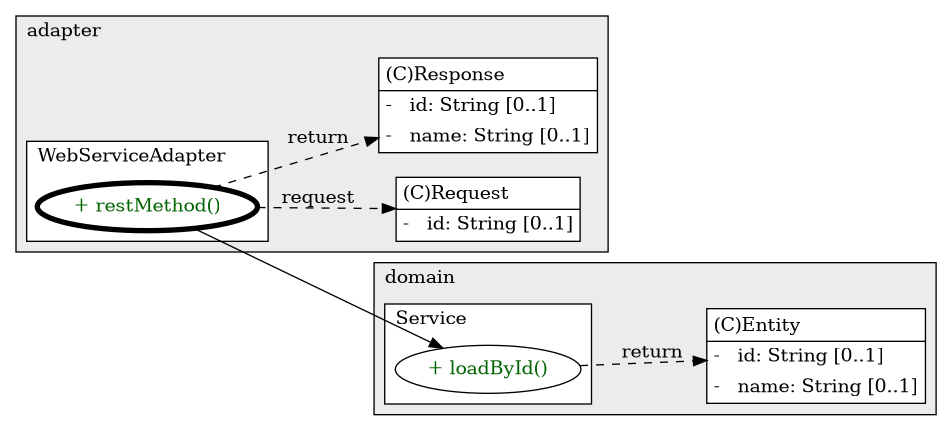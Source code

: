 @startuml

/' diagram meta data start
config=CallConfiguration;
{
  "rootMethod": "examples.dataflow.adapter.WebServiceAdapter#restMethod(Request)",
  "projectClassification": {
    "searchMode": "OpenProject", // OpenProject, AllProjects
    "includedProjects": "examples.dataflow",
    "pathEndKeywords": "*.impl",
    "isClientPath": "",
    "isClientName": "",
    "isTestPath": "",
    "isTestName": "",
    "isMappingPath": "",
    "isMappingName": "",
    "isDataAccessPath": "",
    "isDataAccessName": "",
    "isDataStructurePath": "",
    "isDataStructureName": "",
    "isInterfaceStructuresPath": "",
    "isInterfaceStructuresName": "",
    "isEntryPointPath": "",
    "isEntryPointName": "",
    "treatFinalFieldsAsMandatory": false
  },
  "graphRestriction": {
    "classPackageExcludeFilter": "",
    "classPackageIncludeFilter": "",
    "classNameExcludeFilter": "",
    "classNameIncludeFilter": "",
    "methodNameExcludeFilter": "",
    "methodNameIncludeFilter": "",
    "removeByInheritance": "", // inheritance/annotation based filtering is done in a second step
    "removeByAnnotation": "",
    "removeByClassPackage": "", // cleanup the graph after inheritance/annotation based filtering is done
    "removeByClassName": "",
    "cutMappings": false,
    "cutEnum": true,
    "cutTests": false,
    "cutClient": true,
    "cutDataAccess": true,
    "cutInterfaceStructures": true,
    "cutDataStructures": true,
    "cutGetterAndSetter": true,
    "cutConstructors": true
  },
  "graphTraversal": {
    "forwardDepth": 3,
    "backwardDepth": 3,
    "classPackageExcludeFilter": "",
    "classPackageIncludeFilter": "",
    "classNameExcludeFilter": "",
    "classNameIncludeFilter": "",
    "methodNameExcludeFilter": "",
    "methodNameIncludeFilter": "",
    "hideMappings": false,
    "hideDataStructures": false,
    "hidePrivateMethods": true,
    "hideInterfaceCalls": true, // indirection: implementation -> interface (is hidden) -> implementation
    "onlyShowApplicationEntryPoints": false, // root node is included
    "useMethodCallsForStructureDiagram": "ForwardOnly" // ForwardOnly, BothDirections, No
  },
  "details": {
    "aggregation": "GroupByClass", // ByClass, GroupByClass, None
    "showMethodParametersTypes": false,
    "showMethodParametersNames": false,
    "showMethodReturnType": false,
    "showPackageLevels": 2,
    "showCallOrder": false,
    "edgeMode": "TypesAndMethods", // TypesOnly, MethodsOnly, TypesAndMethods, MethodsAndDirectTypeUsage
    "showDetailedClassStructure": true
  },
  "rootClass": "examples.dataflow.adapter.WebServiceAdapter",
  "extensionCallbackMethod": null // qualified.class.name#methodName - signature: public static String method(String)
}
diagram meta data end '/



digraph g {
    rankdir="LR"
    splines=polyline
    

'nodes 
subgraph cluster_1150508209 { 
   	label=adapter
	labeljust=l
	fillcolor="#ececec"
	style=filled
   
   Request686937538[
	label=<<TABLE BORDER="1" CELLBORDER="0" CELLPADDING="4" CELLSPACING="0">
<TR><TD ALIGN="LEFT" >(C)Request</TD></TR>
<HR/>
<TR><TD ALIGN="LEFT" >-   id: String [0..1]</TD></TR>
</TABLE>>
	style=filled
	margin=0
	shape=plaintext
	fillcolor="#FFFFFF"
];

Response686937538[
	label=<<TABLE BORDER="1" CELLBORDER="0" CELLPADDING="4" CELLSPACING="0">
<TR><TD ALIGN="LEFT" >(C)Response</TD></TR>
<HR/>
<TR><TD ALIGN="LEFT" >-   id: String [0..1]</TD></TR>
<TR><TD ALIGN="LEFT" >-   name: String [0..1]</TD></TR>
</TABLE>>
	style=filled
	margin=0
	shape=plaintext
	fillcolor="#FFFFFF"
];

subgraph cluster_1502206846 { 
   	label=WebServiceAdapter
	labeljust=l
	fillcolor=white
	style=filled
   
   WebServiceAdapter686937538XXXrestMethod1534621073[
	label="+ restMethod()"
	style=filled
	fillcolor=white
	tooltip="WebServiceAdapter

null"
	penwidth=4
	fontcolor=darkgreen
];
} 
} 

subgraph cluster_1326197564 { 
   	label=domain
	labeljust=l
	fillcolor="#ececec"
	style=filled
   
   Entity895601675[
	label=<<TABLE BORDER="1" CELLBORDER="0" CELLPADDING="4" CELLSPACING="0">
<TR><TD ALIGN="LEFT" >(C)Entity</TD></TR>
<HR/>
<TR><TD ALIGN="LEFT" >-   id: String [0..1]</TD></TR>
<TR><TD ALIGN="LEFT" >-   name: String [0..1]</TD></TR>
</TABLE>>
	style=filled
	margin=0
	shape=plaintext
	fillcolor="#FFFFFF"
];

subgraph cluster_1479269788 { 
   	label=Service
	labeljust=l
	fillcolor=white
	style=filled
   
   Service895601675XXXloadById1808118735[
	label="+ loadById()"
	style=filled
	fillcolor=white
	tooltip="Service

null"
	fontcolor=darkgreen
];
} 
} 

'edges    
Service895601675XXXloadById1808118735 -> Entity895601675[label=return, style=dashed];
WebServiceAdapter686937538XXXrestMethod1534621073 -> Request686937538[label=request, style=dashed];
WebServiceAdapter686937538XXXrestMethod1534621073 -> Response686937538[label=return, style=dashed];
WebServiceAdapter686937538XXXrestMethod1534621073 -> Service895601675XXXloadById1808118735;
    
}
@enduml

